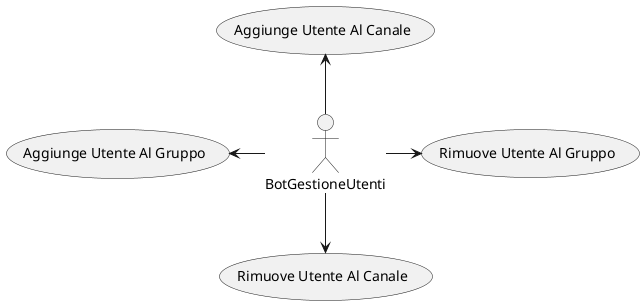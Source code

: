 @startuml

/' Attori '/
:BotGestioneUtenti: as BotGestioneUtenti

/' Casi d'Uso '/
(Aggiunge Utente Al Gruppo) as aggiungeUtenteAlGruppo
(Aggiunge Utente Al Canale) as aggiungeUtenteAlCanale
(Rimuove Utente Al Gruppo) as rimuoveUtenteAlGruppo
(Rimuove Utente Al Canale) as rimuoveUtenteAlCanale

/' Relazioni '/

BotGestioneUtenti -left-> aggiungeUtenteAlGruppo
BotGestioneUtenti -up-> aggiungeUtenteAlCanale
BotGestioneUtenti -right-> rimuoveUtenteAlGruppo
BotGestioneUtenti -down-> rimuoveUtenteAlCanale

@enduml

